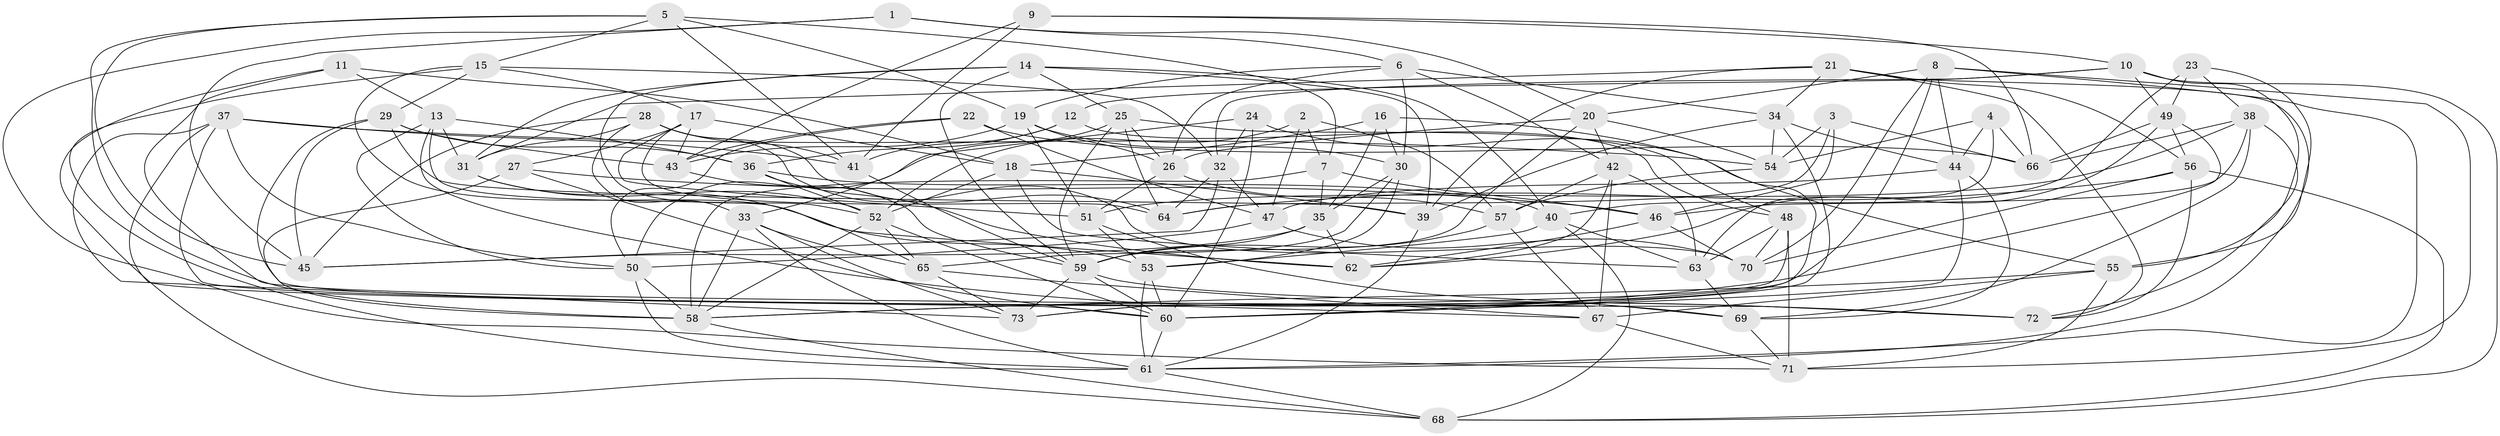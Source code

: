 // original degree distribution, {4: 1.0}
// Generated by graph-tools (version 1.1) at 2025/50/03/09/25 03:50:56]
// undirected, 73 vertices, 215 edges
graph export_dot {
graph [start="1"]
  node [color=gray90,style=filled];
  1;
  2;
  3;
  4;
  5;
  6;
  7;
  8;
  9;
  10;
  11;
  12;
  13;
  14;
  15;
  16;
  17;
  18;
  19;
  20;
  21;
  22;
  23;
  24;
  25;
  26;
  27;
  28;
  29;
  30;
  31;
  32;
  33;
  34;
  35;
  36;
  37;
  38;
  39;
  40;
  41;
  42;
  43;
  44;
  45;
  46;
  47;
  48;
  49;
  50;
  51;
  52;
  53;
  54;
  55;
  56;
  57;
  58;
  59;
  60;
  61;
  62;
  63;
  64;
  65;
  66;
  67;
  68;
  69;
  70;
  71;
  72;
  73;
  1 -- 6 [weight=1.0];
  1 -- 20 [weight=1.0];
  1 -- 45 [weight=1.0];
  1 -- 71 [weight=1.0];
  2 -- 7 [weight=1.0];
  2 -- 47 [weight=1.0];
  2 -- 52 [weight=1.0];
  2 -- 57 [weight=1.0];
  3 -- 46 [weight=1.0];
  3 -- 54 [weight=1.0];
  3 -- 64 [weight=1.0];
  3 -- 66 [weight=1.0];
  4 -- 44 [weight=1.0];
  4 -- 54 [weight=1.0];
  4 -- 63 [weight=1.0];
  4 -- 66 [weight=1.0];
  5 -- 7 [weight=1.0];
  5 -- 15 [weight=1.0];
  5 -- 19 [weight=1.0];
  5 -- 41 [weight=1.0];
  5 -- 45 [weight=1.0];
  5 -- 58 [weight=1.0];
  6 -- 19 [weight=1.0];
  6 -- 26 [weight=1.0];
  6 -- 30 [weight=1.0];
  6 -- 34 [weight=1.0];
  6 -- 42 [weight=1.0];
  7 -- 35 [weight=1.0];
  7 -- 46 [weight=1.0];
  7 -- 58 [weight=2.0];
  8 -- 20 [weight=1.0];
  8 -- 44 [weight=1.0];
  8 -- 61 [weight=1.0];
  8 -- 70 [weight=1.0];
  8 -- 71 [weight=1.0];
  8 -- 73 [weight=1.0];
  9 -- 10 [weight=1.0];
  9 -- 41 [weight=1.0];
  9 -- 43 [weight=1.0];
  9 -- 66 [weight=1.0];
  10 -- 12 [weight=1.0];
  10 -- 32 [weight=1.0];
  10 -- 49 [weight=1.0];
  10 -- 55 [weight=1.0];
  10 -- 68 [weight=1.0];
  11 -- 13 [weight=1.0];
  11 -- 18 [weight=1.0];
  11 -- 68 [weight=1.0];
  11 -- 69 [weight=1.0];
  12 -- 36 [weight=1.0];
  12 -- 41 [weight=1.0];
  12 -- 48 [weight=1.0];
  13 -- 31 [weight=1.0];
  13 -- 36 [weight=1.0];
  13 -- 50 [weight=1.0];
  13 -- 53 [weight=1.0];
  13 -- 72 [weight=1.0];
  14 -- 25 [weight=1.0];
  14 -- 31 [weight=1.0];
  14 -- 39 [weight=1.0];
  14 -- 40 [weight=1.0];
  14 -- 52 [weight=1.0];
  14 -- 59 [weight=1.0];
  15 -- 17 [weight=1.0];
  15 -- 29 [weight=1.0];
  15 -- 32 [weight=1.0];
  15 -- 61 [weight=1.0];
  15 -- 62 [weight=1.0];
  16 -- 18 [weight=1.0];
  16 -- 30 [weight=1.0];
  16 -- 35 [weight=1.0];
  16 -- 60 [weight=1.0];
  17 -- 18 [weight=1.0];
  17 -- 27 [weight=1.0];
  17 -- 43 [weight=1.0];
  17 -- 51 [weight=1.0];
  17 -- 64 [weight=1.0];
  18 -- 39 [weight=1.0];
  18 -- 52 [weight=1.0];
  18 -- 63 [weight=1.0];
  19 -- 26 [weight=1.0];
  19 -- 30 [weight=1.0];
  19 -- 43 [weight=1.0];
  19 -- 51 [weight=1.0];
  20 -- 26 [weight=1.0];
  20 -- 42 [weight=1.0];
  20 -- 54 [weight=1.0];
  20 -- 59 [weight=1.0];
  21 -- 31 [weight=1.0];
  21 -- 34 [weight=1.0];
  21 -- 39 [weight=1.0];
  21 -- 56 [weight=1.0];
  21 -- 61 [weight=1.0];
  21 -- 72 [weight=1.0];
  22 -- 43 [weight=1.0];
  22 -- 47 [weight=1.0];
  22 -- 50 [weight=1.0];
  22 -- 66 [weight=1.0];
  23 -- 38 [weight=1.0];
  23 -- 40 [weight=1.0];
  23 -- 49 [weight=1.0];
  23 -- 55 [weight=1.0];
  24 -- 32 [weight=1.0];
  24 -- 50 [weight=1.0];
  24 -- 55 [weight=1.0];
  24 -- 60 [weight=1.0];
  25 -- 26 [weight=1.0];
  25 -- 33 [weight=1.0];
  25 -- 48 [weight=1.0];
  25 -- 59 [weight=1.0];
  25 -- 64 [weight=1.0];
  26 -- 51 [weight=1.0];
  26 -- 57 [weight=1.0];
  27 -- 46 [weight=1.0];
  27 -- 58 [weight=1.0];
  27 -- 60 [weight=1.0];
  28 -- 31 [weight=1.0];
  28 -- 33 [weight=1.0];
  28 -- 41 [weight=1.0];
  28 -- 45 [weight=1.0];
  28 -- 64 [weight=1.0];
  28 -- 70 [weight=1.0];
  29 -- 36 [weight=1.0];
  29 -- 39 [weight=1.0];
  29 -- 43 [weight=1.0];
  29 -- 45 [weight=1.0];
  29 -- 72 [weight=1.0];
  30 -- 35 [weight=1.0];
  30 -- 53 [weight=1.0];
  30 -- 65 [weight=1.0];
  31 -- 52 [weight=1.0];
  31 -- 65 [weight=1.0];
  32 -- 45 [weight=1.0];
  32 -- 47 [weight=1.0];
  32 -- 64 [weight=1.0];
  33 -- 58 [weight=1.0];
  33 -- 61 [weight=1.0];
  33 -- 65 [weight=1.0];
  33 -- 73 [weight=1.0];
  34 -- 39 [weight=1.0];
  34 -- 44 [weight=1.0];
  34 -- 54 [weight=1.0];
  34 -- 60 [weight=1.0];
  35 -- 45 [weight=1.0];
  35 -- 59 [weight=1.0];
  35 -- 62 [weight=1.0];
  36 -- 40 [weight=1.0];
  36 -- 52 [weight=1.0];
  36 -- 62 [weight=1.0];
  37 -- 41 [weight=1.0];
  37 -- 50 [weight=1.0];
  37 -- 54 [weight=1.0];
  37 -- 60 [weight=1.0];
  37 -- 67 [weight=1.0];
  37 -- 73 [weight=1.0];
  38 -- 46 [weight=1.0];
  38 -- 51 [weight=1.0];
  38 -- 66 [weight=1.0];
  38 -- 69 [weight=1.0];
  38 -- 72 [weight=1.0];
  39 -- 61 [weight=1.0];
  40 -- 53 [weight=1.0];
  40 -- 63 [weight=1.0];
  40 -- 68 [weight=1.0];
  41 -- 59 [weight=1.0];
  42 -- 57 [weight=1.0];
  42 -- 62 [weight=1.0];
  42 -- 63 [weight=1.0];
  42 -- 67 [weight=1.0];
  43 -- 59 [weight=1.0];
  44 -- 47 [weight=1.0];
  44 -- 60 [weight=1.0];
  44 -- 69 [weight=1.0];
  46 -- 62 [weight=1.0];
  46 -- 70 [weight=1.0];
  47 -- 50 [weight=1.0];
  47 -- 70 [weight=1.0];
  48 -- 63 [weight=1.0];
  48 -- 70 [weight=1.0];
  48 -- 71 [weight=1.0];
  48 -- 73 [weight=1.0];
  49 -- 56 [weight=1.0];
  49 -- 58 [weight=1.0];
  49 -- 62 [weight=1.0];
  49 -- 66 [weight=1.0];
  50 -- 58 [weight=1.0];
  50 -- 61 [weight=2.0];
  51 -- 53 [weight=1.0];
  51 -- 69 [weight=1.0];
  52 -- 58 [weight=1.0];
  52 -- 60 [weight=1.0];
  52 -- 65 [weight=1.0];
  53 -- 60 [weight=1.0];
  53 -- 61 [weight=1.0];
  54 -- 57 [weight=1.0];
  55 -- 58 [weight=1.0];
  55 -- 67 [weight=1.0];
  55 -- 71 [weight=1.0];
  56 -- 64 [weight=1.0];
  56 -- 68 [weight=1.0];
  56 -- 70 [weight=1.0];
  56 -- 72 [weight=1.0];
  57 -- 59 [weight=1.0];
  57 -- 67 [weight=1.0];
  58 -- 68 [weight=1.0];
  59 -- 60 [weight=1.0];
  59 -- 72 [weight=1.0];
  59 -- 73 [weight=1.0];
  60 -- 61 [weight=1.0];
  61 -- 68 [weight=1.0];
  63 -- 69 [weight=1.0];
  65 -- 67 [weight=1.0];
  65 -- 73 [weight=1.0];
  67 -- 71 [weight=1.0];
  69 -- 71 [weight=1.0];
}

